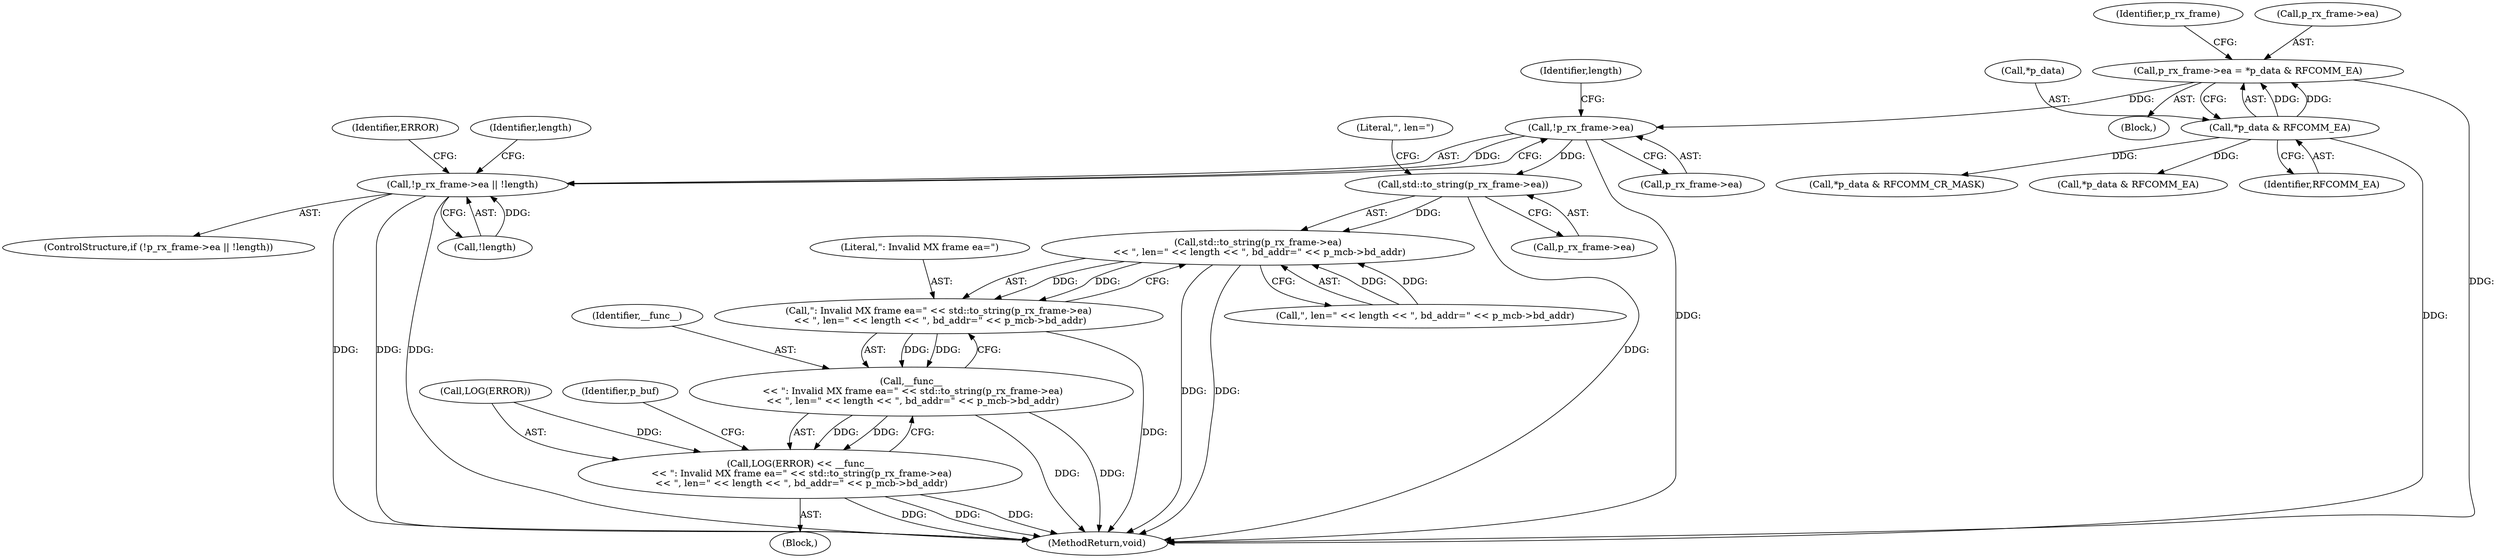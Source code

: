 digraph "0_Android_92a7bf8c44a236607c146240f3c0adc1ae01fedf@pointer" {
"1000150" [label="(Call,p_rx_frame->ea = *p_data & RFCOMM_EA)"];
"1000154" [label="(Call,*p_data & RFCOMM_EA)"];
"1000182" [label="(Call,!p_rx_frame->ea)"];
"1000181" [label="(Call,!p_rx_frame->ea || !length)"];
"1000197" [label="(Call,std::to_string(p_rx_frame->ea))"];
"1000196" [label="(Call,std::to_string(p_rx_frame->ea)\n << \", len=\" << length << \", bd_addr=\" << p_mcb->bd_addr)"];
"1000194" [label="(Call,\": Invalid MX frame ea=\" << std::to_string(p_rx_frame->ea)\n << \", len=\" << length << \", bd_addr=\" << p_mcb->bd_addr)"];
"1000192" [label="(Call,__func__\n << \": Invalid MX frame ea=\" << std::to_string(p_rx_frame->ea)\n << \", len=\" << length << \", bd_addr=\" << p_mcb->bd_addr)"];
"1000189" [label="(Call,LOG(ERROR) << __func__\n << \": Invalid MX frame ea=\" << std::to_string(p_rx_frame->ea)\n << \", len=\" << length << \", bd_addr=\" << p_mcb->bd_addr)"];
"1000189" [label="(Call,LOG(ERROR) << __func__\n << \": Invalid MX frame ea=\" << std::to_string(p_rx_frame->ea)\n << \", len=\" << length << \", bd_addr=\" << p_mcb->bd_addr)"];
"1000193" [label="(Identifier,__func__)"];
"1000160" [label="(Identifier,p_rx_frame)"];
"1000191" [label="(Identifier,ERROR)"];
"1000163" [label="(Call,*p_data & RFCOMM_CR_MASK)"];
"1000180" [label="(ControlStructure,if (!p_rx_frame->ea || !length))"];
"1000192" [label="(Call,__func__\n << \": Invalid MX frame ea=\" << std::to_string(p_rx_frame->ea)\n << \", len=\" << length << \", bd_addr=\" << p_mcb->bd_addr)"];
"1000194" [label="(Call,\": Invalid MX frame ea=\" << std::to_string(p_rx_frame->ea)\n << \", len=\" << length << \", bd_addr=\" << p_mcb->bd_addr)"];
"1000151" [label="(Call,p_rx_frame->ea)"];
"1000195" [label="(Literal,\": Invalid MX frame ea=\")"];
"1000222" [label="(Call,*p_data & RFCOMM_EA)"];
"1000196" [label="(Call,std::to_string(p_rx_frame->ea)\n << \", len=\" << length << \", bd_addr=\" << p_mcb->bd_addr)"];
"1000157" [label="(Identifier,RFCOMM_EA)"];
"1000154" [label="(Call,*p_data & RFCOMM_EA)"];
"1000202" [label="(Literal,\", len=\")"];
"1000187" [label="(Identifier,length)"];
"1000190" [label="(Call,LOG(ERROR))"];
"1000150" [label="(Call,p_rx_frame->ea = *p_data & RFCOMM_EA)"];
"1000103" [label="(Block,)"];
"1000211" [label="(Identifier,p_buf)"];
"1001015" [label="(MethodReturn,void)"];
"1000188" [label="(Block,)"];
"1000181" [label="(Call,!p_rx_frame->ea || !length)"];
"1000214" [label="(Identifier,length)"];
"1000182" [label="(Call,!p_rx_frame->ea)"];
"1000155" [label="(Call,*p_data)"];
"1000197" [label="(Call,std::to_string(p_rx_frame->ea))"];
"1000201" [label="(Call,\", len=\" << length << \", bd_addr=\" << p_mcb->bd_addr)"];
"1000183" [label="(Call,p_rx_frame->ea)"];
"1000198" [label="(Call,p_rx_frame->ea)"];
"1000186" [label="(Call,!length)"];
"1000150" -> "1000103"  [label="AST: "];
"1000150" -> "1000154"  [label="CFG: "];
"1000151" -> "1000150"  [label="AST: "];
"1000154" -> "1000150"  [label="AST: "];
"1000160" -> "1000150"  [label="CFG: "];
"1000150" -> "1001015"  [label="DDG: "];
"1000154" -> "1000150"  [label="DDG: "];
"1000154" -> "1000150"  [label="DDG: "];
"1000150" -> "1000182"  [label="DDG: "];
"1000154" -> "1000157"  [label="CFG: "];
"1000155" -> "1000154"  [label="AST: "];
"1000157" -> "1000154"  [label="AST: "];
"1000154" -> "1001015"  [label="DDG: "];
"1000154" -> "1000163"  [label="DDG: "];
"1000154" -> "1000222"  [label="DDG: "];
"1000182" -> "1000181"  [label="AST: "];
"1000182" -> "1000183"  [label="CFG: "];
"1000183" -> "1000182"  [label="AST: "];
"1000187" -> "1000182"  [label="CFG: "];
"1000181" -> "1000182"  [label="CFG: "];
"1000182" -> "1001015"  [label="DDG: "];
"1000182" -> "1000181"  [label="DDG: "];
"1000182" -> "1000197"  [label="DDG: "];
"1000181" -> "1000180"  [label="AST: "];
"1000181" -> "1000186"  [label="CFG: "];
"1000186" -> "1000181"  [label="AST: "];
"1000191" -> "1000181"  [label="CFG: "];
"1000214" -> "1000181"  [label="CFG: "];
"1000181" -> "1001015"  [label="DDG: "];
"1000181" -> "1001015"  [label="DDG: "];
"1000181" -> "1001015"  [label="DDG: "];
"1000186" -> "1000181"  [label="DDG: "];
"1000197" -> "1000196"  [label="AST: "];
"1000197" -> "1000198"  [label="CFG: "];
"1000198" -> "1000197"  [label="AST: "];
"1000202" -> "1000197"  [label="CFG: "];
"1000197" -> "1001015"  [label="DDG: "];
"1000197" -> "1000196"  [label="DDG: "];
"1000196" -> "1000194"  [label="AST: "];
"1000196" -> "1000201"  [label="CFG: "];
"1000201" -> "1000196"  [label="AST: "];
"1000194" -> "1000196"  [label="CFG: "];
"1000196" -> "1001015"  [label="DDG: "];
"1000196" -> "1001015"  [label="DDG: "];
"1000196" -> "1000194"  [label="DDG: "];
"1000196" -> "1000194"  [label="DDG: "];
"1000201" -> "1000196"  [label="DDG: "];
"1000201" -> "1000196"  [label="DDG: "];
"1000194" -> "1000192"  [label="AST: "];
"1000195" -> "1000194"  [label="AST: "];
"1000192" -> "1000194"  [label="CFG: "];
"1000194" -> "1001015"  [label="DDG: "];
"1000194" -> "1000192"  [label="DDG: "];
"1000194" -> "1000192"  [label="DDG: "];
"1000192" -> "1000189"  [label="AST: "];
"1000193" -> "1000192"  [label="AST: "];
"1000189" -> "1000192"  [label="CFG: "];
"1000192" -> "1001015"  [label="DDG: "];
"1000192" -> "1001015"  [label="DDG: "];
"1000192" -> "1000189"  [label="DDG: "];
"1000192" -> "1000189"  [label="DDG: "];
"1000189" -> "1000188"  [label="AST: "];
"1000190" -> "1000189"  [label="AST: "];
"1000211" -> "1000189"  [label="CFG: "];
"1000189" -> "1001015"  [label="DDG: "];
"1000189" -> "1001015"  [label="DDG: "];
"1000189" -> "1001015"  [label="DDG: "];
"1000190" -> "1000189"  [label="DDG: "];
}
